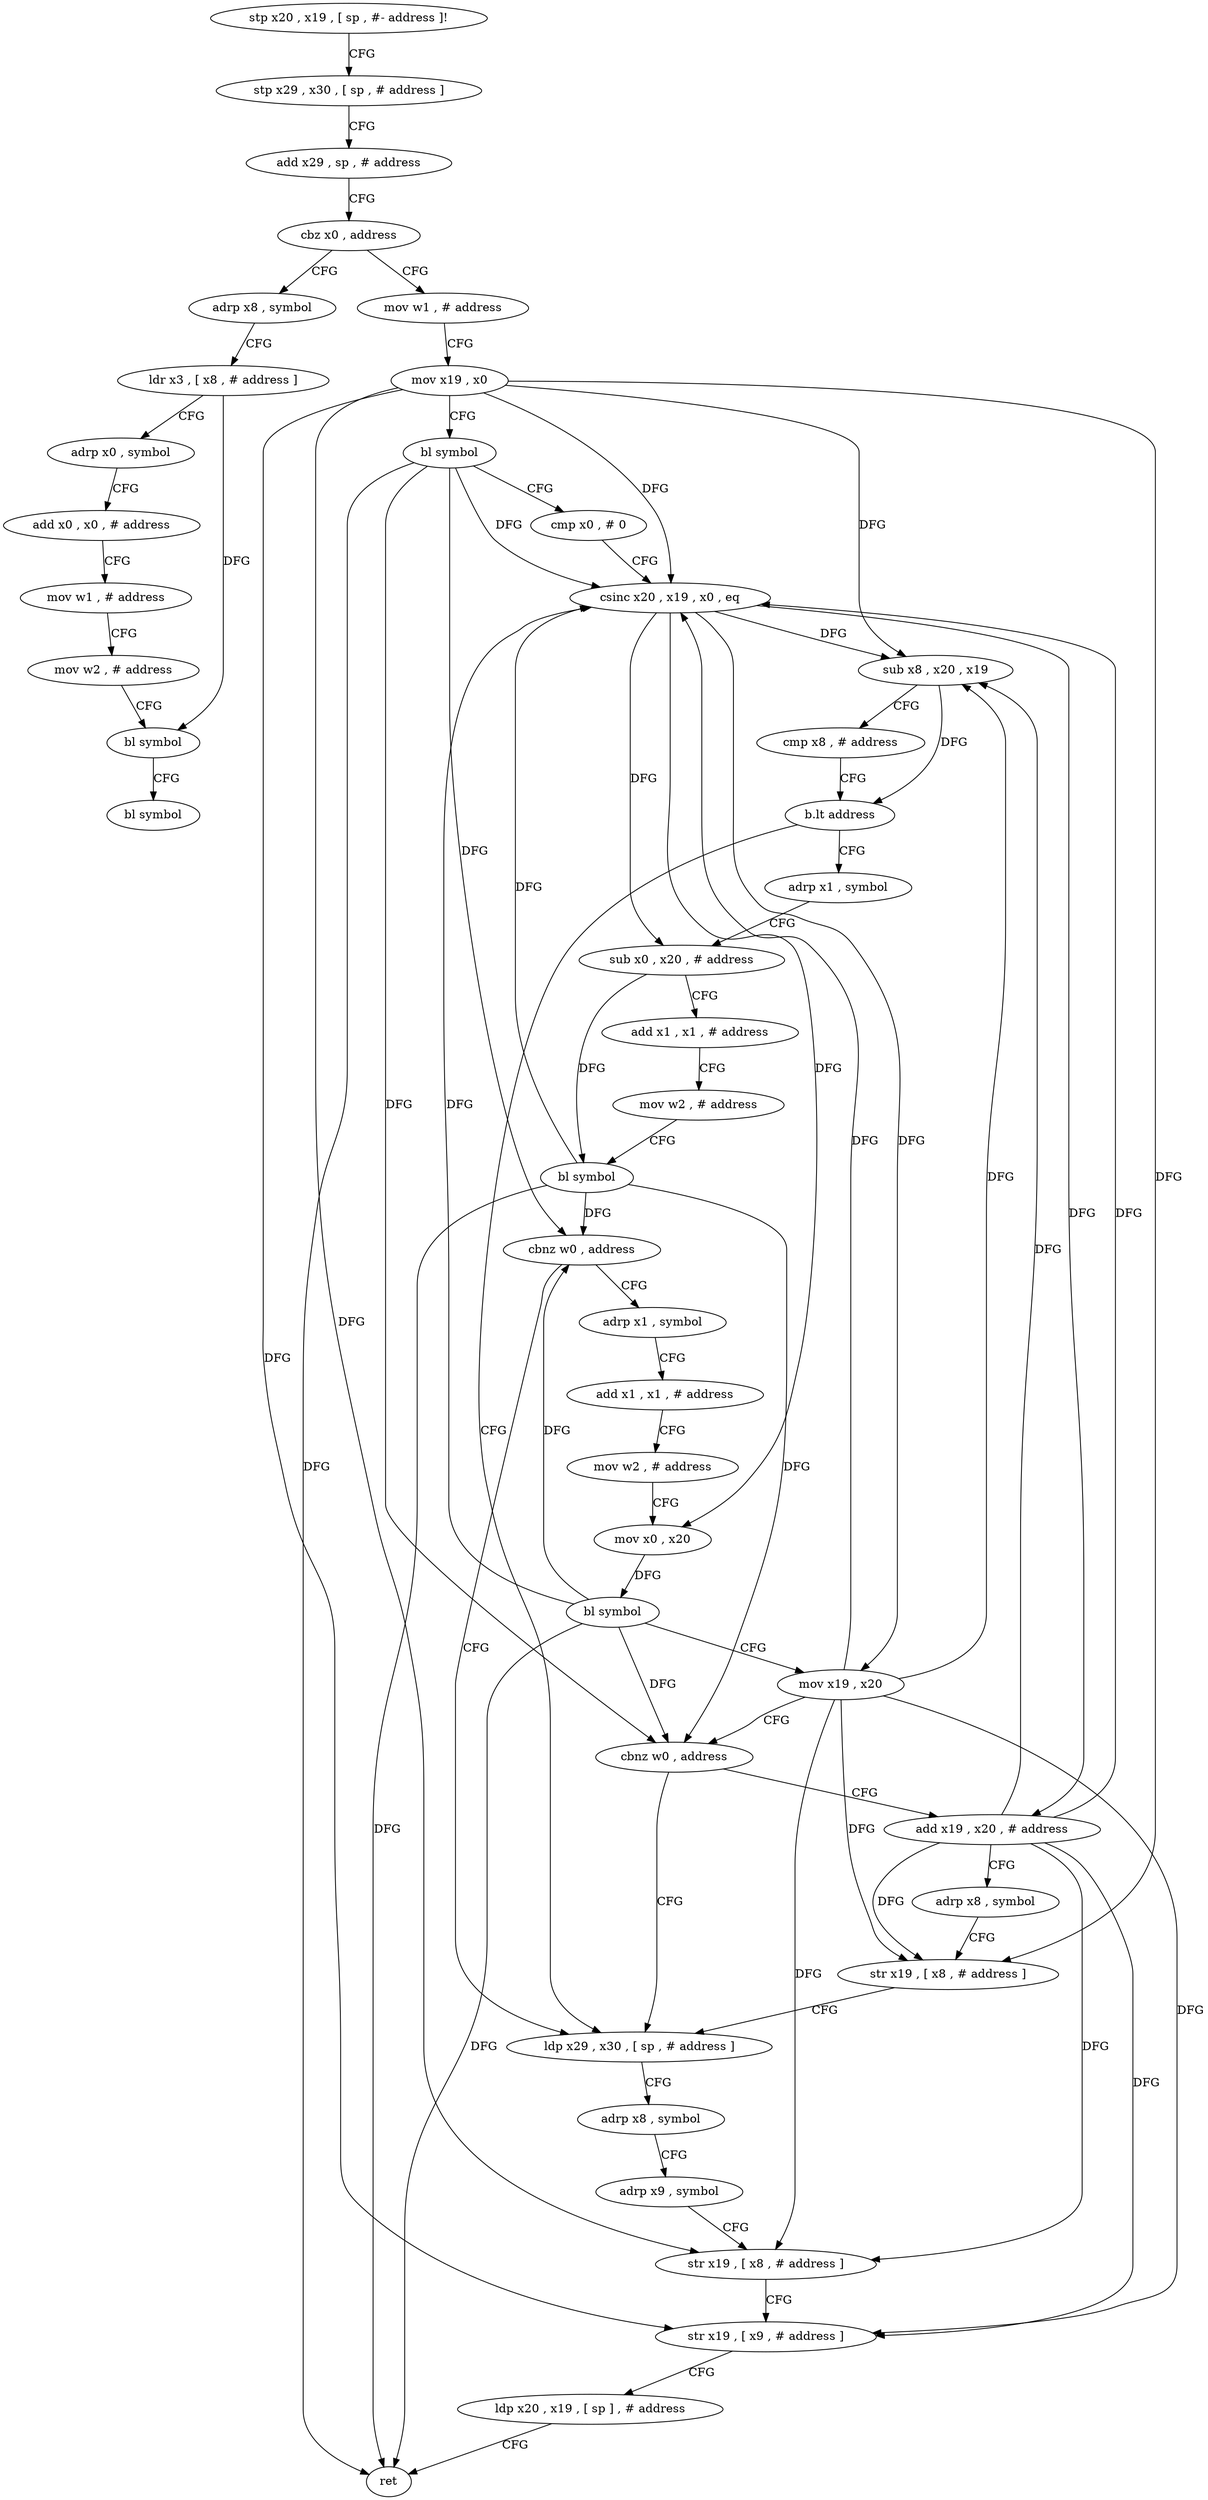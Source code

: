 digraph "func" {
"4205348" [label = "stp x20 , x19 , [ sp , #- address ]!" ]
"4205352" [label = "stp x29 , x30 , [ sp , # address ]" ]
"4205356" [label = "add x29 , sp , # address" ]
"4205360" [label = "cbz x0 , address" ]
"4205488" [label = "adrp x8 , symbol" ]
"4205364" [label = "mov w1 , # address" ]
"4205492" [label = "ldr x3 , [ x8 , # address ]" ]
"4205496" [label = "adrp x0 , symbol" ]
"4205500" [label = "add x0 , x0 , # address" ]
"4205504" [label = "mov w1 , # address" ]
"4205508" [label = "mov w2 , # address" ]
"4205512" [label = "bl symbol" ]
"4205516" [label = "bl symbol" ]
"4205368" [label = "mov x19 , x0" ]
"4205372" [label = "bl symbol" ]
"4205376" [label = "cmp x0 , # 0" ]
"4205380" [label = "csinc x20 , x19 , x0 , eq" ]
"4205384" [label = "sub x8 , x20 , x19" ]
"4205388" [label = "cmp x8 , # address" ]
"4205392" [label = "b.lt address" ]
"4205460" [label = "ldp x29 , x30 , [ sp , # address ]" ]
"4205396" [label = "adrp x1 , symbol" ]
"4205464" [label = "adrp x8 , symbol" ]
"4205468" [label = "adrp x9 , symbol" ]
"4205472" [label = "str x19 , [ x8 , # address ]" ]
"4205476" [label = "str x19 , [ x9 , # address ]" ]
"4205480" [label = "ldp x20 , x19 , [ sp ] , # address" ]
"4205484" [label = "ret" ]
"4205400" [label = "sub x0 , x20 , # address" ]
"4205404" [label = "add x1 , x1 , # address" ]
"4205408" [label = "mov w2 , # address" ]
"4205412" [label = "bl symbol" ]
"4205416" [label = "cbnz w0 , address" ]
"4205420" [label = "adrp x1 , symbol" ]
"4205424" [label = "add x1 , x1 , # address" ]
"4205428" [label = "mov w2 , # address" ]
"4205432" [label = "mov x0 , x20" ]
"4205436" [label = "bl symbol" ]
"4205440" [label = "mov x19 , x20" ]
"4205444" [label = "cbnz w0 , address" ]
"4205448" [label = "add x19 , x20 , # address" ]
"4205452" [label = "adrp x8 , symbol" ]
"4205456" [label = "str x19 , [ x8 , # address ]" ]
"4205348" -> "4205352" [ label = "CFG" ]
"4205352" -> "4205356" [ label = "CFG" ]
"4205356" -> "4205360" [ label = "CFG" ]
"4205360" -> "4205488" [ label = "CFG" ]
"4205360" -> "4205364" [ label = "CFG" ]
"4205488" -> "4205492" [ label = "CFG" ]
"4205364" -> "4205368" [ label = "CFG" ]
"4205492" -> "4205496" [ label = "CFG" ]
"4205492" -> "4205512" [ label = "DFG" ]
"4205496" -> "4205500" [ label = "CFG" ]
"4205500" -> "4205504" [ label = "CFG" ]
"4205504" -> "4205508" [ label = "CFG" ]
"4205508" -> "4205512" [ label = "CFG" ]
"4205512" -> "4205516" [ label = "CFG" ]
"4205368" -> "4205372" [ label = "CFG" ]
"4205368" -> "4205380" [ label = "DFG" ]
"4205368" -> "4205384" [ label = "DFG" ]
"4205368" -> "4205472" [ label = "DFG" ]
"4205368" -> "4205476" [ label = "DFG" ]
"4205368" -> "4205456" [ label = "DFG" ]
"4205372" -> "4205376" [ label = "CFG" ]
"4205372" -> "4205380" [ label = "DFG" ]
"4205372" -> "4205484" [ label = "DFG" ]
"4205372" -> "4205416" [ label = "DFG" ]
"4205372" -> "4205444" [ label = "DFG" ]
"4205376" -> "4205380" [ label = "CFG" ]
"4205380" -> "4205384" [ label = "DFG" ]
"4205380" -> "4205400" [ label = "DFG" ]
"4205380" -> "4205432" [ label = "DFG" ]
"4205380" -> "4205440" [ label = "DFG" ]
"4205380" -> "4205448" [ label = "DFG" ]
"4205384" -> "4205388" [ label = "CFG" ]
"4205384" -> "4205392" [ label = "DFG" ]
"4205388" -> "4205392" [ label = "CFG" ]
"4205392" -> "4205460" [ label = "CFG" ]
"4205392" -> "4205396" [ label = "CFG" ]
"4205460" -> "4205464" [ label = "CFG" ]
"4205396" -> "4205400" [ label = "CFG" ]
"4205464" -> "4205468" [ label = "CFG" ]
"4205468" -> "4205472" [ label = "CFG" ]
"4205472" -> "4205476" [ label = "CFG" ]
"4205476" -> "4205480" [ label = "CFG" ]
"4205480" -> "4205484" [ label = "CFG" ]
"4205400" -> "4205404" [ label = "CFG" ]
"4205400" -> "4205412" [ label = "DFG" ]
"4205404" -> "4205408" [ label = "CFG" ]
"4205408" -> "4205412" [ label = "CFG" ]
"4205412" -> "4205416" [ label = "DFG" ]
"4205412" -> "4205380" [ label = "DFG" ]
"4205412" -> "4205484" [ label = "DFG" ]
"4205412" -> "4205444" [ label = "DFG" ]
"4205416" -> "4205460" [ label = "CFG" ]
"4205416" -> "4205420" [ label = "CFG" ]
"4205420" -> "4205424" [ label = "CFG" ]
"4205424" -> "4205428" [ label = "CFG" ]
"4205428" -> "4205432" [ label = "CFG" ]
"4205432" -> "4205436" [ label = "DFG" ]
"4205436" -> "4205440" [ label = "CFG" ]
"4205436" -> "4205380" [ label = "DFG" ]
"4205436" -> "4205416" [ label = "DFG" ]
"4205436" -> "4205484" [ label = "DFG" ]
"4205436" -> "4205444" [ label = "DFG" ]
"4205440" -> "4205444" [ label = "CFG" ]
"4205440" -> "4205380" [ label = "DFG" ]
"4205440" -> "4205384" [ label = "DFG" ]
"4205440" -> "4205472" [ label = "DFG" ]
"4205440" -> "4205476" [ label = "DFG" ]
"4205440" -> "4205456" [ label = "DFG" ]
"4205444" -> "4205460" [ label = "CFG" ]
"4205444" -> "4205448" [ label = "CFG" ]
"4205448" -> "4205452" [ label = "CFG" ]
"4205448" -> "4205380" [ label = "DFG" ]
"4205448" -> "4205384" [ label = "DFG" ]
"4205448" -> "4205472" [ label = "DFG" ]
"4205448" -> "4205476" [ label = "DFG" ]
"4205448" -> "4205456" [ label = "DFG" ]
"4205452" -> "4205456" [ label = "CFG" ]
"4205456" -> "4205460" [ label = "CFG" ]
}
